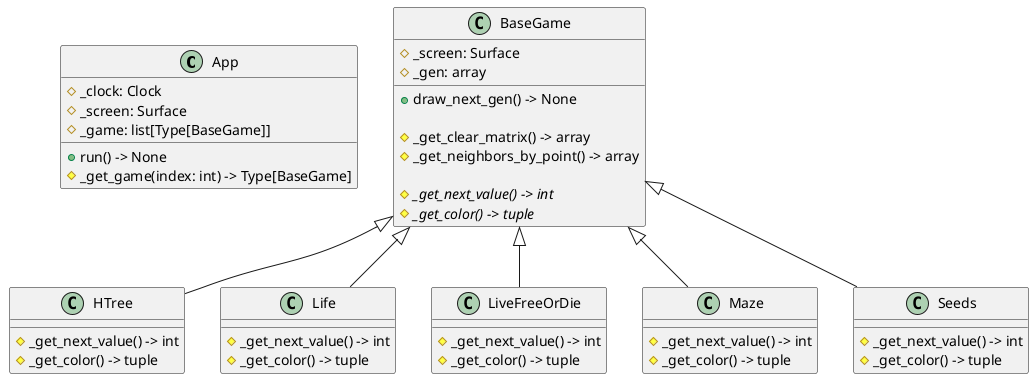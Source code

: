@startuml

class App {
    #_clock: Clock
    #_screen: Surface
    #_game: list[Type[BaseGame]]

    +run() -> None
    #_get_game(index: int) -> Type[BaseGame]
}

class BaseGame {
    #_screen: Surface
    #_gen: array

    +draw_next_gen() -> None

    #_get_clear_matrix() -> array
    #_get_neighbors_by_point() -> array

    {abstract} #_get_next_value() -> int
    {abstract} #_get_color() -> tuple
}

class HTree {
    #_get_next_value() -> int
    #_get_color() -> tuple
}

class Life {
    #_get_next_value() -> int
    #_get_color() -> tuple
}

class LiveFreeOrDie {
    #_get_next_value() -> int
    #_get_color() -> tuple
}

class Maze {
    #_get_next_value() -> int
    #_get_color() -> tuple
}

class Seeds {
    #_get_next_value() -> int
    #_get_color() -> tuple
}

BaseGame <|-- HTree
BaseGame <|-- Life
BaseGame <|-- LiveFreeOrDie
BaseGame <|-- Maze
BaseGame <|-- Seeds

@enduml
